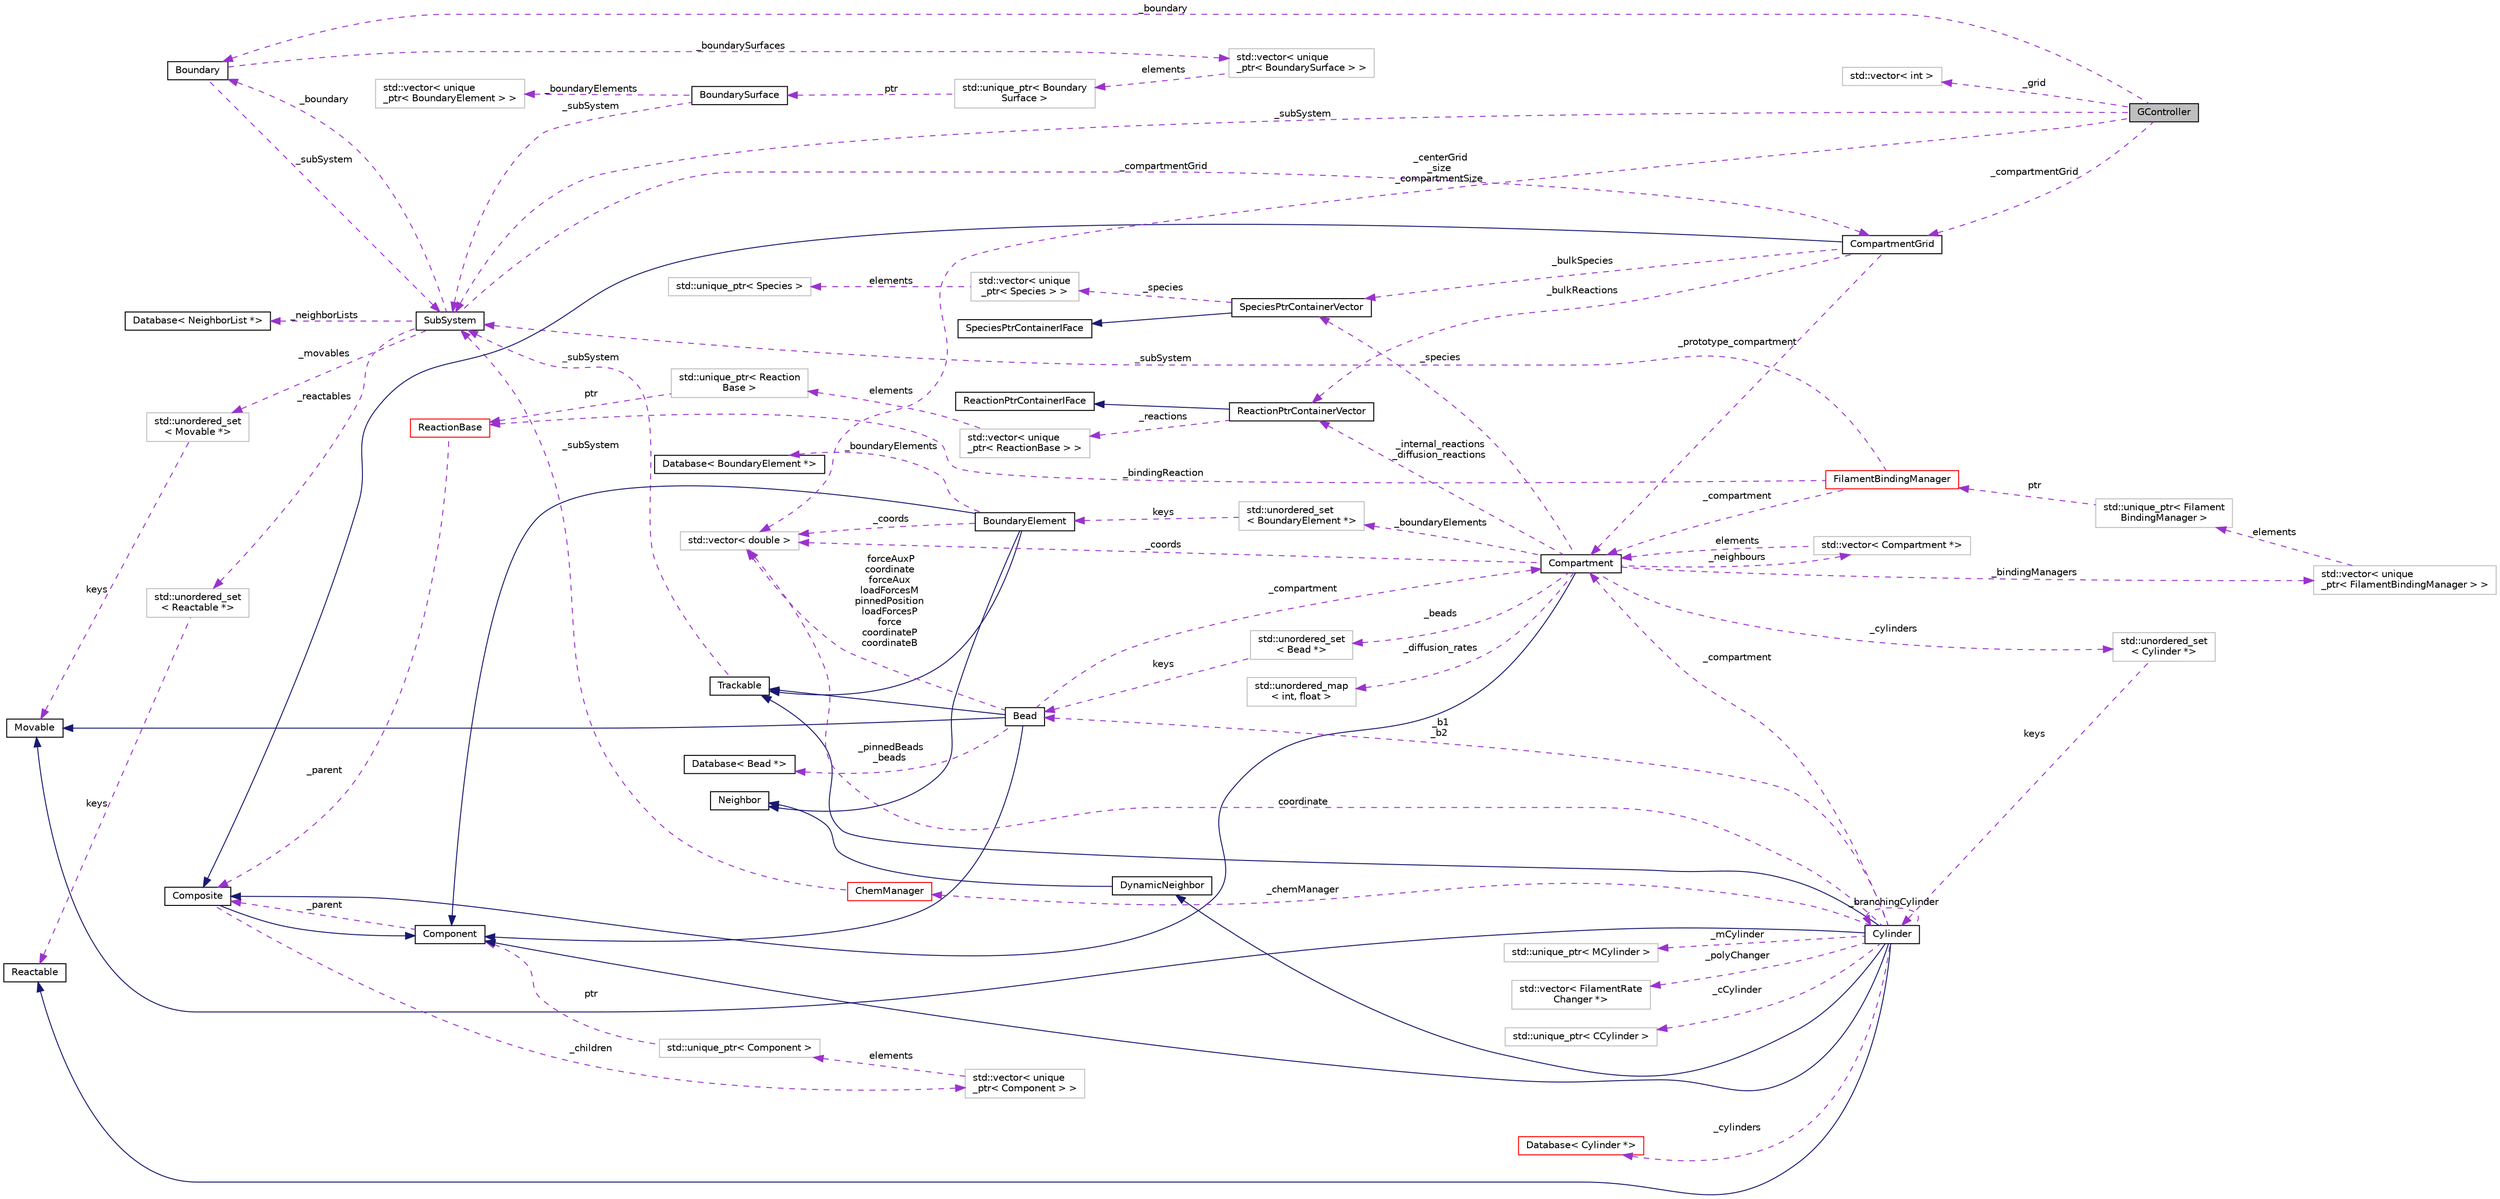 digraph "GController"
{
 // INTERACTIVE_SVG=YES
  edge [fontname="Helvetica",fontsize="10",labelfontname="Helvetica",labelfontsize="10"];
  node [fontname="Helvetica",fontsize="10",shape=record];
  rankdir="LR";
  Node1 [label="GController",height=0.2,width=0.4,color="black", fillcolor="grey75", style="filled", fontcolor="black"];
  Node2 -> Node1 [dir="back",color="darkorchid3",fontsize="10",style="dashed",label=" _boundary" ,fontname="Helvetica"];
  Node2 [label="Boundary",height=0.2,width=0.4,color="black", fillcolor="white", style="filled",URL="$classBoundary.html",tooltip="To store all BoundarySurfaces that are in the SubSystem. "];
  Node3 -> Node2 [dir="back",color="darkorchid3",fontsize="10",style="dashed",label=" _subSystem" ,fontname="Helvetica"];
  Node3 [label="SubSystem",height=0.2,width=0.4,color="black", fillcolor="white", style="filled",URL="$classSubSystem.html",tooltip="Manages all Movables and Reactables. "];
  Node4 -> Node3 [dir="back",color="darkorchid3",fontsize="10",style="dashed",label=" _movables" ,fontname="Helvetica"];
  Node4 [label="std::unordered_set\l\< Movable *\>",height=0.2,width=0.4,color="grey75", fillcolor="white", style="filled"];
  Node5 -> Node4 [dir="back",color="darkorchid3",fontsize="10",style="dashed",label=" keys" ,fontname="Helvetica"];
  Node5 [label="Movable",height=0.2,width=0.4,color="black", fillcolor="white", style="filled",URL="$classMovable.html",tooltip="An abstract base class for a movable element in the SubSystem. "];
  Node6 -> Node3 [dir="back",color="darkorchid3",fontsize="10",style="dashed",label=" _reactables" ,fontname="Helvetica"];
  Node6 [label="std::unordered_set\l\< Reactable *\>",height=0.2,width=0.4,color="grey75", fillcolor="white", style="filled"];
  Node7 -> Node6 [dir="back",color="darkorchid3",fontsize="10",style="dashed",label=" keys" ,fontname="Helvetica"];
  Node7 [label="Reactable",height=0.2,width=0.4,color="black", fillcolor="white", style="filled",URL="$classReactable.html",tooltip="An abstract base class for a reactable element in the SubSystem. "];
  Node2 -> Node3 [dir="back",color="darkorchid3",fontsize="10",style="dashed",label=" _boundary" ,fontname="Helvetica"];
  Node8 -> Node3 [dir="back",color="darkorchid3",fontsize="10",style="dashed",label=" _compartmentGrid" ,fontname="Helvetica"];
  Node8 [label="CompartmentGrid",height=0.2,width=0.4,color="black", fillcolor="white", style="filled",URL="$classCompartmentGrid.html",tooltip="A simple n-dimensional grid of Compartment objects. "];
  Node9 -> Node8 [dir="back",color="midnightblue",fontsize="10",style="solid",fontname="Helvetica"];
  Node9 [label="Composite",height=0.2,width=0.4,color="black", fillcolor="white", style="filled",URL="$classComposite.html",tooltip="The aggregating class for the Composite pattern. "];
  Node10 -> Node9 [dir="back",color="midnightblue",fontsize="10",style="solid",fontname="Helvetica"];
  Node10 [label="Component",height=0.2,width=0.4,color="black", fillcolor="white", style="filled",URL="$classComponent.html",tooltip="The base class for the Composite pattern hieararchy. "];
  Node9 -> Node10 [dir="back",color="darkorchid3",fontsize="10",style="dashed",label=" _parent" ,fontname="Helvetica"];
  Node11 -> Node9 [dir="back",color="darkorchid3",fontsize="10",style="dashed",label=" _children" ,fontname="Helvetica"];
  Node11 [label="std::vector\< unique\l_ptr\< Component \> \>",height=0.2,width=0.4,color="grey75", fillcolor="white", style="filled"];
  Node12 -> Node11 [dir="back",color="darkorchid3",fontsize="10",style="dashed",label=" elements" ,fontname="Helvetica"];
  Node12 [label="std::unique_ptr\< Component \>",height=0.2,width=0.4,color="grey75", fillcolor="white", style="filled"];
  Node10 -> Node12 [dir="back",color="darkorchid3",fontsize="10",style="dashed",label=" ptr" ,fontname="Helvetica"];
  Node13 -> Node8 [dir="back",color="darkorchid3",fontsize="10",style="dashed",label=" _prototype_compartment" ,fontname="Helvetica"];
  Node13 [label="Compartment",height=0.2,width=0.4,color="black", fillcolor="white", style="filled",URL="$classCompartment.html",tooltip="A container or holding Species and Reactions. "];
  Node9 -> Node13 [dir="back",color="midnightblue",fontsize="10",style="solid",fontname="Helvetica"];
  Node14 -> Node13 [dir="back",color="darkorchid3",fontsize="10",style="dashed",label=" _beads" ,fontname="Helvetica"];
  Node14 [label="std::unordered_set\l\< Bead *\>",height=0.2,width=0.4,color="grey75", fillcolor="white", style="filled"];
  Node15 -> Node14 [dir="back",color="darkorchid3",fontsize="10",style="dashed",label=" keys" ,fontname="Helvetica"];
  Node15 [label="Bead",height=0.2,width=0.4,color="black", fillcolor="white", style="filled",URL="$classBead.html",tooltip="Represents a single coordinate between Cylinders, and holds forces needed for mechanical equilibratio..."];
  Node10 -> Node15 [dir="back",color="midnightblue",fontsize="10",style="solid",fontname="Helvetica"];
  Node16 -> Node15 [dir="back",color="midnightblue",fontsize="10",style="solid",fontname="Helvetica"];
  Node16 [label="Trackable",height=0.2,width=0.4,color="black", fillcolor="white", style="filled",URL="$classTrackable.html",tooltip="An abstract base class for a trackable object in the SubSystem. "];
  Node3 -> Node16 [dir="back",color="darkorchid3",fontsize="10",style="dashed",label=" _subSystem" ,fontname="Helvetica"];
  Node5 -> Node15 [dir="back",color="midnightblue",fontsize="10",style="solid",fontname="Helvetica"];
  Node13 -> Node15 [dir="back",color="darkorchid3",fontsize="10",style="dashed",label=" _compartment" ,fontname="Helvetica"];
  Node17 -> Node15 [dir="back",color="darkorchid3",fontsize="10",style="dashed",label=" _pinnedBeads\n_beads" ,fontname="Helvetica"];
  Node17 [label="Database\< Bead *\>",height=0.2,width=0.4,color="black", fillcolor="white", style="filled",URL="$classDatabase.html"];
  Node18 -> Node15 [dir="back",color="darkorchid3",fontsize="10",style="dashed",label=" forceAuxP\ncoordinate\nforceAux\nloadForcesM\npinnedPosition\nloadForcesP\nforce\ncoordinateP\ncoordinateB" ,fontname="Helvetica"];
  Node18 [label="std::vector\< double \>",height=0.2,width=0.4,color="grey75", fillcolor="white", style="filled"];
  Node19 -> Node13 [dir="back",color="darkorchid3",fontsize="10",style="dashed",label=" _neighbours" ,fontname="Helvetica"];
  Node19 [label="std::vector\< Compartment *\>",height=0.2,width=0.4,color="grey75", fillcolor="white", style="filled"];
  Node13 -> Node19 [dir="back",color="darkorchid3",fontsize="10",style="dashed",label=" elements" ,fontname="Helvetica"];
  Node20 -> Node13 [dir="back",color="darkorchid3",fontsize="10",style="dashed",label=" _cylinders" ,fontname="Helvetica"];
  Node20 [label="std::unordered_set\l\< Cylinder *\>",height=0.2,width=0.4,color="grey75", fillcolor="white", style="filled"];
  Node21 -> Node20 [dir="back",color="darkorchid3",fontsize="10",style="dashed",label=" keys" ,fontname="Helvetica"];
  Node21 [label="Cylinder",height=0.2,width=0.4,color="black", fillcolor="white", style="filled",URL="$classCylinder.html",tooltip="A container to store a MCylinder and CCylinder. "];
  Node10 -> Node21 [dir="back",color="midnightblue",fontsize="10",style="solid",fontname="Helvetica"];
  Node16 -> Node21 [dir="back",color="midnightblue",fontsize="10",style="solid",fontname="Helvetica"];
  Node5 -> Node21 [dir="back",color="midnightblue",fontsize="10",style="solid",fontname="Helvetica"];
  Node7 -> Node21 [dir="back",color="midnightblue",fontsize="10",style="solid",fontname="Helvetica"];
  Node22 -> Node21 [dir="back",color="midnightblue",fontsize="10",style="solid",fontname="Helvetica"];
  Node22 [label="DynamicNeighbor",height=0.2,width=0.4,color="black", fillcolor="white", style="filled",URL="$classDynamicNeighbor.html",tooltip="An abstract base class for any element that can be added or removed from a NeighborList dynamically a..."];
  Node23 -> Node22 [dir="back",color="midnightblue",fontsize="10",style="solid",fontname="Helvetica"];
  Node23 [label="Neighbor",height=0.2,width=0.4,color="black", fillcolor="white", style="filled",URL="$classNeighbor.html",tooltip="An abstract base class for any element that can be added or removed from a NeighborList statically at..."];
  Node21 -> Node21 [dir="back",color="darkorchid3",fontsize="10",style="dashed",label=" _branchingCylinder" ,fontname="Helvetica"];
  Node24 -> Node21 [dir="back",color="darkorchid3",fontsize="10",style="dashed",label=" _polyChanger" ,fontname="Helvetica"];
  Node24 [label="std::vector\< FilamentRate\lChanger *\>",height=0.2,width=0.4,color="grey75", fillcolor="white", style="filled"];
  Node26 -> Node21 [dir="back",color="darkorchid3",fontsize="10",style="dashed",label=" _cCylinder" ,fontname="Helvetica"];
  Node26 [label="std::unique_ptr\< CCylinder \>",height=0.2,width=0.4,color="grey75", fillcolor="white", style="filled"];
  Node15 -> Node21 [dir="back",color="darkorchid3",fontsize="10",style="dashed",label=" _b1\n_b2" ,fontname="Helvetica"];
  Node46 -> Node21 [dir="back",color="darkorchid3",fontsize="10",style="dashed",label=" _cylinders" ,fontname="Helvetica"];
  Node46 [label="Database\< Cylinder *\>",height=0.2,width=0.4,color="red", fillcolor="white", style="filled",URL="$classDatabase.html"];
  Node13 -> Node21 [dir="back",color="darkorchid3",fontsize="10",style="dashed",label=" _compartment" ,fontname="Helvetica"];
  Node48 -> Node21 [dir="back",color="darkorchid3",fontsize="10",style="dashed",label=" _chemManager" ,fontname="Helvetica"];
  Node48 [label="ChemManager",height=0.2,width=0.4,color="red", fillcolor="white", style="filled",URL="$classChemManager.html",tooltip="For initailizing chemical reactions based on a specific system. "];
  Node3 -> Node48 [dir="back",color="darkorchid3",fontsize="10",style="dashed",label=" _subSystem" ,fontname="Helvetica"];
  Node62 -> Node21 [dir="back",color="darkorchid3",fontsize="10",style="dashed",label=" _mCylinder" ,fontname="Helvetica"];
  Node62 [label="std::unique_ptr\< MCylinder \>",height=0.2,width=0.4,color="grey75", fillcolor="white", style="filled"];
  Node18 -> Node21 [dir="back",color="darkorchid3",fontsize="10",style="dashed",label=" coordinate" ,fontname="Helvetica"];
  Node64 -> Node13 [dir="back",color="darkorchid3",fontsize="10",style="dashed",label=" _boundaryElements" ,fontname="Helvetica"];
  Node64 [label="std::unordered_set\l\< BoundaryElement *\>",height=0.2,width=0.4,color="grey75", fillcolor="white", style="filled"];
  Node65 -> Node64 [dir="back",color="darkorchid3",fontsize="10",style="dashed",label=" keys" ,fontname="Helvetica"];
  Node65 [label="BoundaryElement",height=0.2,width=0.4,color="black", fillcolor="white", style="filled",URL="$classBoundaryElement.html",tooltip="Represents an element of a BoundarySurface. "];
  Node10 -> Node65 [dir="back",color="midnightblue",fontsize="10",style="solid",fontname="Helvetica"];
  Node16 -> Node65 [dir="back",color="midnightblue",fontsize="10",style="solid",fontname="Helvetica"];
  Node23 -> Node65 [dir="back",color="midnightblue",fontsize="10",style="solid",fontname="Helvetica"];
  Node66 -> Node65 [dir="back",color="darkorchid3",fontsize="10",style="dashed",label=" _boundaryElements" ,fontname="Helvetica"];
  Node66 [label="Database\< BoundaryElement *\>",height=0.2,width=0.4,color="black", fillcolor="white", style="filled",URL="$classDatabase.html"];
  Node18 -> Node65 [dir="back",color="darkorchid3",fontsize="10",style="dashed",label=" _coords" ,fontname="Helvetica"];
  Node67 -> Node13 [dir="back",color="darkorchid3",fontsize="10",style="dashed",label=" _internal_reactions\n_diffusion_reactions" ,fontname="Helvetica"];
  Node67 [label="ReactionPtrContainerVector",height=0.2,width=0.4,color="black", fillcolor="white", style="filled",URL="$classReactionPtrContainerVector.html",tooltip="A concrete class implementing the ReactionPtrContainerIFace, using vector<unique_ptr<ReactionBase>> a..."];
  Node68 -> Node67 [dir="back",color="midnightblue",fontsize="10",style="solid",fontname="Helvetica"];
  Node68 [label="ReactionPtrContainerIFace",height=0.2,width=0.4,color="black", fillcolor="white", style="filled",URL="$classReactionPtrContainerIFace.html",tooltip="An abstract interface for a container of pointers to reaction objects. "];
  Node69 -> Node67 [dir="back",color="darkorchid3",fontsize="10",style="dashed",label=" _reactions" ,fontname="Helvetica"];
  Node69 [label="std::vector\< unique\l_ptr\< ReactionBase \> \>",height=0.2,width=0.4,color="grey75", fillcolor="white", style="filled"];
  Node70 -> Node69 [dir="back",color="darkorchid3",fontsize="10",style="dashed",label=" elements" ,fontname="Helvetica"];
  Node70 [label="std::unique_ptr\< Reaction\lBase \>",height=0.2,width=0.4,color="grey75", fillcolor="white", style="filled"];
  Node30 -> Node70 [dir="back",color="darkorchid3",fontsize="10",style="dashed",label=" ptr" ,fontname="Helvetica"];
  Node30 [label="ReactionBase",height=0.2,width=0.4,color="red", fillcolor="white", style="filled",URL="$classReactionBase.html",tooltip="Represents an abstract interface for simple chemical reactions of the form A + B -> C..."];
  Node9 -> Node30 [dir="back",color="darkorchid3",fontsize="10",style="dashed",label=" _parent" ,fontname="Helvetica"];
  Node71 -> Node13 [dir="back",color="darkorchid3",fontsize="10",style="dashed",label=" _diffusion_rates" ,fontname="Helvetica"];
  Node71 [label="std::unordered_map\l\< int, float \>",height=0.2,width=0.4,color="grey75", fillcolor="white", style="filled"];
  Node18 -> Node13 [dir="back",color="darkorchid3",fontsize="10",style="dashed",label=" _coords" ,fontname="Helvetica"];
  Node72 -> Node13 [dir="back",color="darkorchid3",fontsize="10",style="dashed",label=" _bindingManagers" ,fontname="Helvetica"];
  Node72 [label="std::vector\< unique\l_ptr\< FilamentBindingManager \> \>",height=0.2,width=0.4,color="grey75", fillcolor="white", style="filled"];
  Node73 -> Node72 [dir="back",color="darkorchid3",fontsize="10",style="dashed",label=" elements" ,fontname="Helvetica"];
  Node73 [label="std::unique_ptr\< Filament\lBindingManager \>",height=0.2,width=0.4,color="grey75", fillcolor="white", style="filled"];
  Node74 -> Node73 [dir="back",color="darkorchid3",fontsize="10",style="dashed",label=" ptr" ,fontname="Helvetica"];
  Node74 [label="FilamentBindingManager",height=0.2,width=0.4,color="red", fillcolor="white", style="filled",URL="$classFilamentBindingManager.html",tooltip="To store and manage binding reactions. "];
  Node13 -> Node74 [dir="back",color="darkorchid3",fontsize="10",style="dashed",label=" _compartment" ,fontname="Helvetica"];
  Node3 -> Node74 [dir="back",color="darkorchid3",fontsize="10",style="dashed",label=" _subSystem" ,fontname="Helvetica"];
  Node30 -> Node74 [dir="back",color="darkorchid3",fontsize="10",style="dashed",label=" _bindingReaction" ,fontname="Helvetica"];
  Node75 -> Node13 [dir="back",color="darkorchid3",fontsize="10",style="dashed",label=" _species" ,fontname="Helvetica"];
  Node75 [label="SpeciesPtrContainerVector",height=0.2,width=0.4,color="black", fillcolor="white", style="filled",URL="$classSpeciesPtrContainerVector.html",tooltip="A concrete class implementing the SpeciesPtrContainerIFace, using vector<unique_ptr<Species>> as the ..."];
  Node76 -> Node75 [dir="back",color="midnightblue",fontsize="10",style="solid",fontname="Helvetica"];
  Node76 [label="SpeciesPtrContainerIFace",height=0.2,width=0.4,color="black", fillcolor="white", style="filled",URL="$classSpeciesPtrContainerIFace.html",tooltip="An abstract interface for a container of pointers to Species objects. "];
  Node77 -> Node75 [dir="back",color="darkorchid3",fontsize="10",style="dashed",label=" _species" ,fontname="Helvetica"];
  Node77 [label="std::vector\< unique\l_ptr\< Species \> \>",height=0.2,width=0.4,color="grey75", fillcolor="white", style="filled"];
  Node78 -> Node77 [dir="back",color="darkorchid3",fontsize="10",style="dashed",label=" elements" ,fontname="Helvetica"];
  Node78 [label="std::unique_ptr\< Species \>",height=0.2,width=0.4,color="grey75", fillcolor="white", style="filled"];
  Node67 -> Node8 [dir="back",color="darkorchid3",fontsize="10",style="dashed",label=" _bulkReactions" ,fontname="Helvetica"];
  Node75 -> Node8 [dir="back",color="darkorchid3",fontsize="10",style="dashed",label=" _bulkSpecies" ,fontname="Helvetica"];
  Node79 -> Node3 [dir="back",color="darkorchid3",fontsize="10",style="dashed",label=" _neighborLists" ,fontname="Helvetica"];
  Node79 [label="Database\< NeighborList *\>",height=0.2,width=0.4,color="black", fillcolor="white", style="filled",URL="$classDatabase.html"];
  Node80 -> Node2 [dir="back",color="darkorchid3",fontsize="10",style="dashed",label=" _boundarySurfaces" ,fontname="Helvetica"];
  Node80 [label="std::vector\< unique\l_ptr\< BoundarySurface \> \>",height=0.2,width=0.4,color="grey75", fillcolor="white", style="filled"];
  Node81 -> Node80 [dir="back",color="darkorchid3",fontsize="10",style="dashed",label=" elements" ,fontname="Helvetica"];
  Node81 [label="std::unique_ptr\< Boundary\lSurface \>",height=0.2,width=0.4,color="grey75", fillcolor="white", style="filled"];
  Node82 -> Node81 [dir="back",color="darkorchid3",fontsize="10",style="dashed",label=" ptr" ,fontname="Helvetica"];
  Node82 [label="BoundarySurface",height=0.2,width=0.4,color="black", fillcolor="white", style="filled",URL="$classBoundarySurface.html",tooltip="A boundary shape that holds BoundaryElements. "];
  Node3 -> Node82 [dir="back",color="darkorchid3",fontsize="10",style="dashed",label=" _subSystem" ,fontname="Helvetica"];
  Node83 -> Node82 [dir="back",color="darkorchid3",fontsize="10",style="dashed",label=" _boundaryElements" ,fontname="Helvetica"];
  Node83 [label="std::vector\< unique\l_ptr\< BoundaryElement \> \>",height=0.2,width=0.4,color="grey75", fillcolor="white", style="filled"];
  Node3 -> Node1 [dir="back",color="darkorchid3",fontsize="10",style="dashed",label=" _subSystem" ,fontname="Helvetica"];
  Node85 -> Node1 [dir="back",color="darkorchid3",fontsize="10",style="dashed",label=" _grid" ,fontname="Helvetica"];
  Node85 [label="std::vector\< int \>",height=0.2,width=0.4,color="grey75", fillcolor="white", style="filled"];
  Node8 -> Node1 [dir="back",color="darkorchid3",fontsize="10",style="dashed",label=" _compartmentGrid" ,fontname="Helvetica"];
  Node18 -> Node1 [dir="back",color="darkorchid3",fontsize="10",style="dashed",label=" _centerGrid\n_size\n_compartmentSize" ,fontname="Helvetica"];
}
